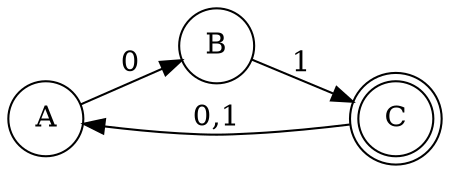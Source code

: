 digraph ExampleGraph {
    rankdir=LR;
    node [shape=circle];
    A -> B [label="0"];
    B -> C [label="1"];
    C -> A [label="0,1"];
    C [shape=doublecircle];
}
